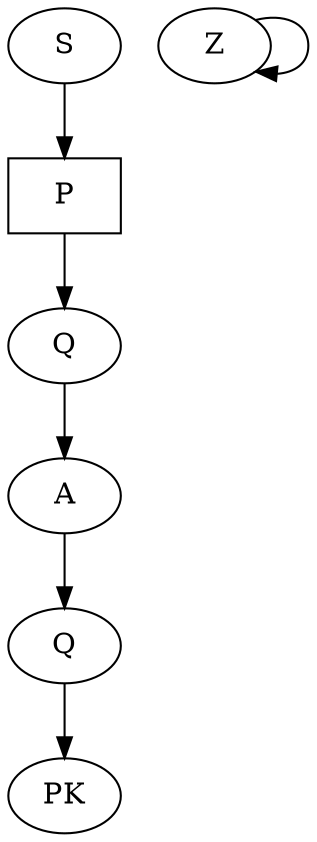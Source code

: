 digraph mon_systeme {
    /* Liste des n÷uds avec leurs labels séparés par des espaces */
    q1 [ label =" P "];
    q2 [ label =" S "];
    q3 [ label =" Q "];
    q4 [ label =" A "];
    q5 [ label =" Q "];
    q6 [ label =" Z "];
    q7 [ label ="PK"];

    /* Un seul n÷ud initial */
    q1 [ shape = box ];

    /* Transitions */
    q2 -> q1 -> q3 ;
    q3 -> q4 ;
    q4 -> q5 ;
    q5 -> q7 ;
    q6 -> q6 ;
 }
